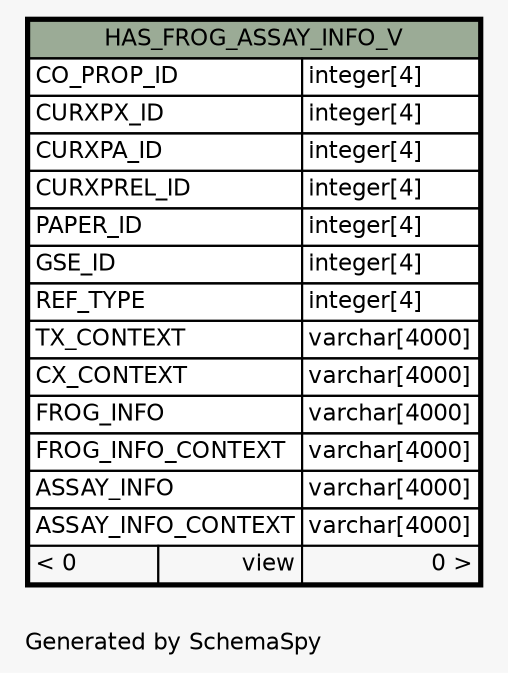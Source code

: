 // dot 2.38.0 on Windows 10 10.0
// SchemaSpy rev Unknown
digraph "oneDegreeRelationshipsDiagram" {
  graph [
    rankdir="RL"
    bgcolor="#f7f7f7"
    label="\nGenerated by SchemaSpy"
    labeljust="l"
    nodesep="0.18"
    ranksep="0.46"
    fontname="Helvetica"
    fontsize="11"
  ];
  node [
    fontname="Helvetica"
    fontsize="11"
    shape="plaintext"
  ];
  edge [
    arrowsize="0.8"
  ];
  "HAS_FROG_ASSAY_INFO_V" [
    label=<
    <TABLE BORDER="2" CELLBORDER="1" CELLSPACING="0" BGCOLOR="#ffffff">
      <TR><TD COLSPAN="3" BGCOLOR="#9bab96" ALIGN="CENTER">HAS_FROG_ASSAY_INFO_V</TD></TR>
      <TR><TD PORT="CO_PROP_ID" COLSPAN="2" ALIGN="LEFT">CO_PROP_ID</TD><TD PORT="CO_PROP_ID.type" ALIGN="LEFT">integer[4]</TD></TR>
      <TR><TD PORT="CURXPX_ID" COLSPAN="2" ALIGN="LEFT">CURXPX_ID</TD><TD PORT="CURXPX_ID.type" ALIGN="LEFT">integer[4]</TD></TR>
      <TR><TD PORT="CURXPA_ID" COLSPAN="2" ALIGN="LEFT">CURXPA_ID</TD><TD PORT="CURXPA_ID.type" ALIGN="LEFT">integer[4]</TD></TR>
      <TR><TD PORT="CURXPREL_ID" COLSPAN="2" ALIGN="LEFT">CURXPREL_ID</TD><TD PORT="CURXPREL_ID.type" ALIGN="LEFT">integer[4]</TD></TR>
      <TR><TD PORT="PAPER_ID" COLSPAN="2" ALIGN="LEFT">PAPER_ID</TD><TD PORT="PAPER_ID.type" ALIGN="LEFT">integer[4]</TD></TR>
      <TR><TD PORT="GSE_ID" COLSPAN="2" ALIGN="LEFT">GSE_ID</TD><TD PORT="GSE_ID.type" ALIGN="LEFT">integer[4]</TD></TR>
      <TR><TD PORT="REF_TYPE" COLSPAN="2" ALIGN="LEFT">REF_TYPE</TD><TD PORT="REF_TYPE.type" ALIGN="LEFT">integer[4]</TD></TR>
      <TR><TD PORT="TX_CONTEXT" COLSPAN="2" ALIGN="LEFT">TX_CONTEXT</TD><TD PORT="TX_CONTEXT.type" ALIGN="LEFT">varchar[4000]</TD></TR>
      <TR><TD PORT="CX_CONTEXT" COLSPAN="2" ALIGN="LEFT">CX_CONTEXT</TD><TD PORT="CX_CONTEXT.type" ALIGN="LEFT">varchar[4000]</TD></TR>
      <TR><TD PORT="FROG_INFO" COLSPAN="2" ALIGN="LEFT">FROG_INFO</TD><TD PORT="FROG_INFO.type" ALIGN="LEFT">varchar[4000]</TD></TR>
      <TR><TD PORT="FROG_INFO_CONTEXT" COLSPAN="2" ALIGN="LEFT">FROG_INFO_CONTEXT</TD><TD PORT="FROG_INFO_CONTEXT.type" ALIGN="LEFT">varchar[4000]</TD></TR>
      <TR><TD PORT="ASSAY_INFO" COLSPAN="2" ALIGN="LEFT">ASSAY_INFO</TD><TD PORT="ASSAY_INFO.type" ALIGN="LEFT">varchar[4000]</TD></TR>
      <TR><TD PORT="ASSAY_INFO_CONTEXT" COLSPAN="2" ALIGN="LEFT">ASSAY_INFO_CONTEXT</TD><TD PORT="ASSAY_INFO_CONTEXT.type" ALIGN="LEFT">varchar[4000]</TD></TR>
      <TR><TD ALIGN="LEFT" BGCOLOR="#f7f7f7">&lt; 0</TD><TD ALIGN="RIGHT" BGCOLOR="#f7f7f7">view</TD><TD ALIGN="RIGHT" BGCOLOR="#f7f7f7">0 &gt;</TD></TR>
    </TABLE>>
    URL="HAS_FROG_ASSAY_INFO_V.html"
    tooltip="HAS_FROG_ASSAY_INFO_V"
  ];
}

